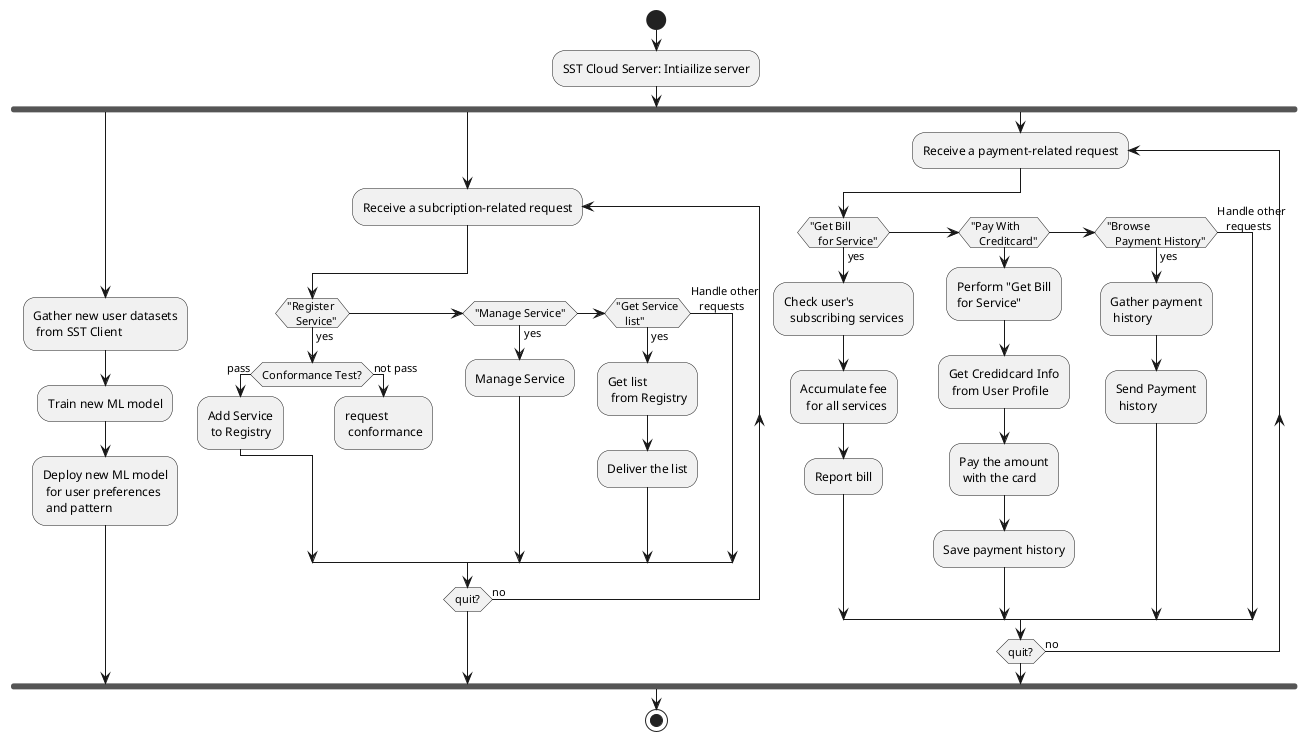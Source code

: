 @startuml
start
:SST Cloud Server: Intiailize server;

fork

:Gather new user datasets
 from SST Client;
 
:Train new ML model;

:Deploy new ML model
 for user preferences
 and pattern;

fork again

repeat:Receive a subcription-related request;

  if ("Register 
   Service") then (yes)
    if (Conformance Test?) then (pass)
      :Add Service
       to Registry;
    else (not pass)
      :request
       conformance;
      detach
    endif
    
  elseif ("Manage Service") then (yes)
    :Manage Service;

  elseif ("Get Service
   list") then (yes)
    :Get list
     from Registry;
    :Deliver the list; 
  else (Handle other
   requests)
  endif

repeat while (quit?) is (no)

fork again

repeat:Receive a payment-related request;

  if ("Get Bill
   for Service") then (yes)
    :Check user's
      subscribing services;
    :Accumulate fee
      for all services;
    :Report bill;
  elseif ("Pay With
   Creditcard")
    :Perform "Get Bill
   for Service";
    :Get Credidcard Info
     from User Profile;
    :Pay the amount
     with the card;
    :Save payment history;
  elseif ("Browse
   Payment History") then (yes)
    :Gather payment
     history;
    :Send Payment
     history;
  else (Handle other
   requests)
  endif

repeat while (quit?) is (no)

endfork

stop
@enduml
